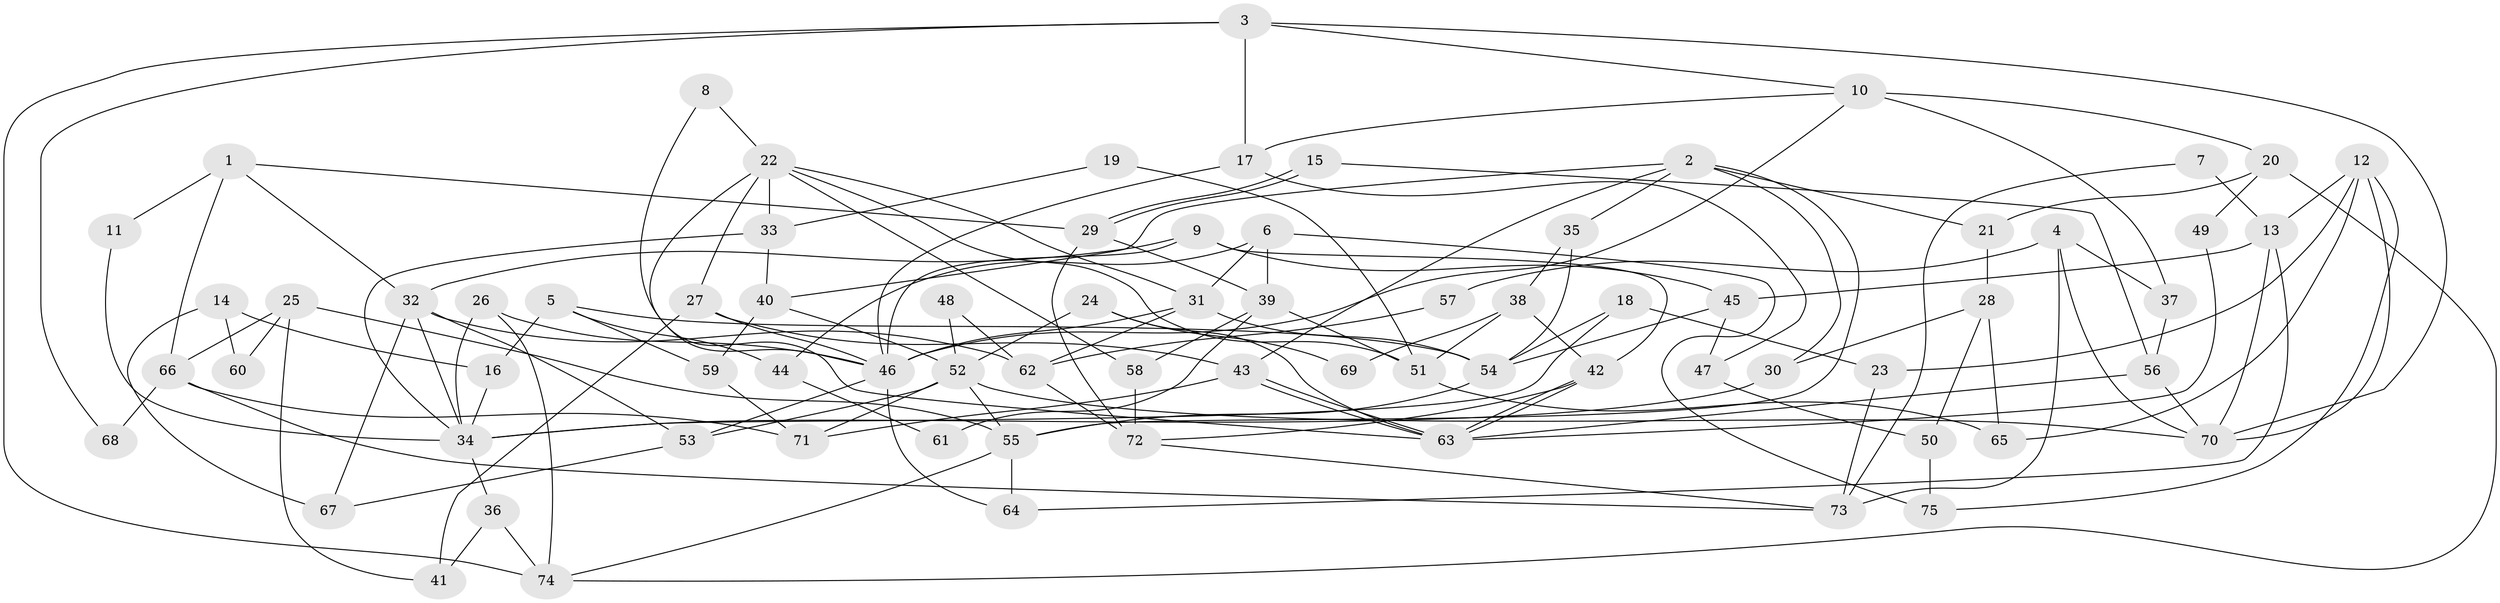// Generated by graph-tools (version 1.1) at 2025/01/03/09/25 03:01:58]
// undirected, 75 vertices, 150 edges
graph export_dot {
graph [start="1"]
  node [color=gray90,style=filled];
  1;
  2;
  3;
  4;
  5;
  6;
  7;
  8;
  9;
  10;
  11;
  12;
  13;
  14;
  15;
  16;
  17;
  18;
  19;
  20;
  21;
  22;
  23;
  24;
  25;
  26;
  27;
  28;
  29;
  30;
  31;
  32;
  33;
  34;
  35;
  36;
  37;
  38;
  39;
  40;
  41;
  42;
  43;
  44;
  45;
  46;
  47;
  48;
  49;
  50;
  51;
  52;
  53;
  54;
  55;
  56;
  57;
  58;
  59;
  60;
  61;
  62;
  63;
  64;
  65;
  66;
  67;
  68;
  69;
  70;
  71;
  72;
  73;
  74;
  75;
  1 -- 32;
  1 -- 29;
  1 -- 11;
  1 -- 66;
  2 -- 21;
  2 -- 55;
  2 -- 30;
  2 -- 35;
  2 -- 40;
  2 -- 43;
  3 -- 10;
  3 -- 70;
  3 -- 17;
  3 -- 68;
  3 -- 74;
  4 -- 73;
  4 -- 70;
  4 -- 37;
  4 -- 57;
  5 -- 59;
  5 -- 54;
  5 -- 16;
  5 -- 44;
  6 -- 31;
  6 -- 39;
  6 -- 44;
  6 -- 75;
  7 -- 13;
  7 -- 73;
  8 -- 22;
  8 -- 46;
  9 -- 46;
  9 -- 32;
  9 -- 42;
  9 -- 45;
  10 -- 37;
  10 -- 46;
  10 -- 17;
  10 -- 20;
  11 -- 34;
  12 -- 13;
  12 -- 75;
  12 -- 23;
  12 -- 65;
  12 -- 70;
  13 -- 70;
  13 -- 64;
  13 -- 45;
  14 -- 67;
  14 -- 16;
  14 -- 60;
  15 -- 29;
  15 -- 29;
  15 -- 56;
  16 -- 34;
  17 -- 46;
  17 -- 47;
  18 -- 34;
  18 -- 54;
  18 -- 23;
  19 -- 33;
  19 -- 51;
  20 -- 74;
  20 -- 21;
  20 -- 49;
  21 -- 28;
  22 -- 63;
  22 -- 31;
  22 -- 27;
  22 -- 33;
  22 -- 51;
  22 -- 58;
  23 -- 73;
  24 -- 52;
  24 -- 63;
  24 -- 69;
  25 -- 66;
  25 -- 41;
  25 -- 55;
  25 -- 60;
  26 -- 46;
  26 -- 74;
  26 -- 34;
  27 -- 43;
  27 -- 41;
  27 -- 46;
  28 -- 65;
  28 -- 30;
  28 -- 50;
  29 -- 39;
  29 -- 72;
  30 -- 34;
  31 -- 62;
  31 -- 46;
  31 -- 54;
  32 -- 53;
  32 -- 34;
  32 -- 62;
  32 -- 67;
  33 -- 40;
  33 -- 34;
  34 -- 36;
  35 -- 54;
  35 -- 38;
  36 -- 74;
  36 -- 41;
  37 -- 56;
  38 -- 42;
  38 -- 51;
  38 -- 69;
  39 -- 51;
  39 -- 58;
  39 -- 61;
  40 -- 52;
  40 -- 59;
  42 -- 63;
  42 -- 63;
  42 -- 72;
  43 -- 63;
  43 -- 63;
  43 -- 71;
  44 -- 61;
  45 -- 47;
  45 -- 54;
  46 -- 53;
  46 -- 64;
  47 -- 50;
  48 -- 52;
  48 -- 62;
  49 -- 63;
  50 -- 75;
  51 -- 65;
  52 -- 71;
  52 -- 55;
  52 -- 53;
  52 -- 70;
  53 -- 67;
  54 -- 55;
  55 -- 64;
  55 -- 74;
  56 -- 70;
  56 -- 63;
  57 -- 62;
  58 -- 72;
  59 -- 71;
  62 -- 72;
  66 -- 73;
  66 -- 68;
  66 -- 71;
  72 -- 73;
}
